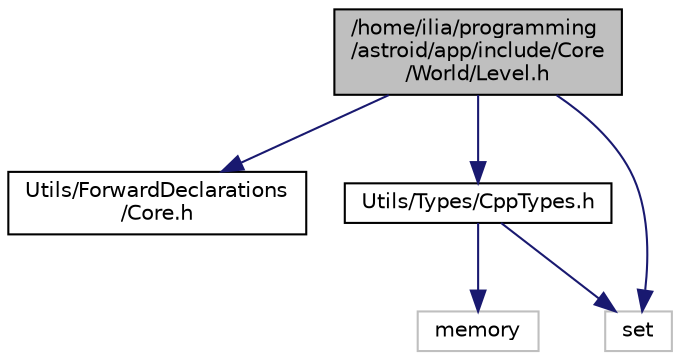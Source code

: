 digraph "/home/ilia/programming/astroid/app/include/Core/World/Level.h"
{
 // LATEX_PDF_SIZE
  edge [fontname="Helvetica",fontsize="10",labelfontname="Helvetica",labelfontsize="10"];
  node [fontname="Helvetica",fontsize="10",shape=record];
  Node1 [label="/home/ilia/programming\l/astroid/app/include/Core\l/World/Level.h",height=0.2,width=0.4,color="black", fillcolor="grey75", style="filled", fontcolor="black",tooltip="Level class declaration."];
  Node1 -> Node2 [color="midnightblue",fontsize="10",style="solid"];
  Node2 [label="Utils/ForwardDeclarations\l/Core.h",height=0.2,width=0.4,color="black", fillcolor="white", style="filled",URL="$_core_8h_source.html",tooltip=" "];
  Node1 -> Node3 [color="midnightblue",fontsize="10",style="solid"];
  Node3 [label="Utils/Types/CppTypes.h",height=0.2,width=0.4,color="black", fillcolor="white", style="filled",URL="$_cpp_types_8h_source.html",tooltip=" "];
  Node3 -> Node4 [color="midnightblue",fontsize="10",style="solid"];
  Node4 [label="memory",height=0.2,width=0.4,color="grey75", fillcolor="white", style="filled",tooltip=" "];
  Node3 -> Node5 [color="midnightblue",fontsize="10",style="solid"];
  Node5 [label="set",height=0.2,width=0.4,color="grey75", fillcolor="white", style="filled",tooltip=" "];
  Node1 -> Node5 [color="midnightblue",fontsize="10",style="solid"];
}
